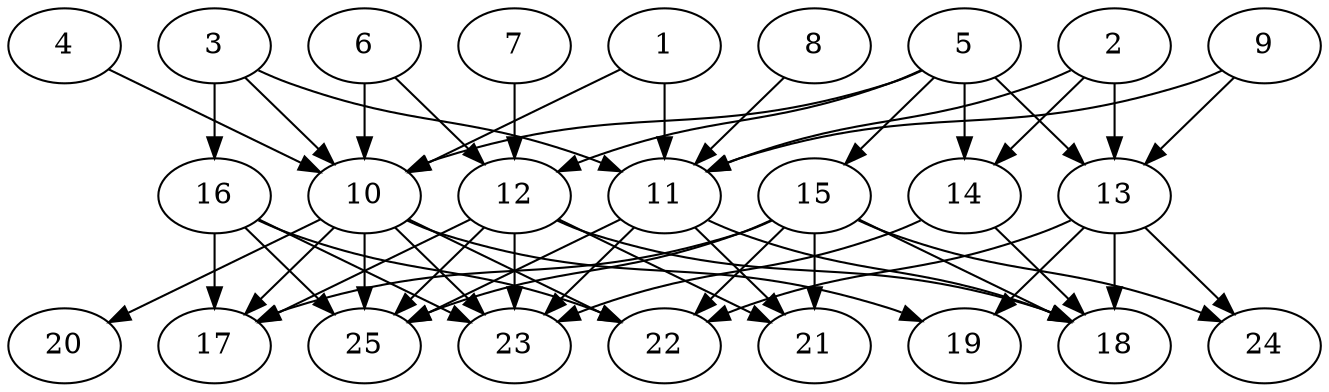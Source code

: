 // DAG automatically generated by daggen at Thu Oct  3 14:00:39 2019
// ./daggen --dot -n 25 --ccr 0.5 --fat 0.7 --regular 0.5 --density 0.7 --mindata 5242880 --maxdata 52428800 
digraph G {
  1 [size="27281408", alpha="0.03", expect_size="13640704"] 
  1 -> 10 [size ="13640704"]
  1 -> 11 [size ="13640704"]
  2 [size="12935168", alpha="0.12", expect_size="6467584"] 
  2 -> 11 [size ="6467584"]
  2 -> 13 [size ="6467584"]
  2 -> 14 [size ="6467584"]
  3 [size="10827776", alpha="0.04", expect_size="5413888"] 
  3 -> 10 [size ="5413888"]
  3 -> 11 [size ="5413888"]
  3 -> 16 [size ="5413888"]
  4 [size="36206592", alpha="0.20", expect_size="18103296"] 
  4 -> 10 [size ="18103296"]
  5 [size="64647168", alpha="0.20", expect_size="32323584"] 
  5 -> 10 [size ="32323584"]
  5 -> 12 [size ="32323584"]
  5 -> 13 [size ="32323584"]
  5 -> 14 [size ="32323584"]
  5 -> 15 [size ="32323584"]
  6 [size="30611456", alpha="0.05", expect_size="15305728"] 
  6 -> 10 [size ="15305728"]
  6 -> 12 [size ="15305728"]
  7 [size="53084160", alpha="0.04", expect_size="26542080"] 
  7 -> 12 [size ="26542080"]
  8 [size="61554688", alpha="0.10", expect_size="30777344"] 
  8 -> 11 [size ="30777344"]
  9 [size="11288576", alpha="0.01", expect_size="5644288"] 
  9 -> 11 [size ="5644288"]
  9 -> 13 [size ="5644288"]
  10 [size="19744768", alpha="0.07", expect_size="9872384"] 
  10 -> 17 [size ="9872384"]
  10 -> 19 [size ="9872384"]
  10 -> 20 [size ="9872384"]
  10 -> 22 [size ="9872384"]
  10 -> 23 [size ="9872384"]
  10 -> 25 [size ="9872384"]
  11 [size="95449088", alpha="0.15", expect_size="47724544"] 
  11 -> 18 [size ="47724544"]
  11 -> 21 [size ="47724544"]
  11 -> 23 [size ="47724544"]
  11 -> 25 [size ="47724544"]
  12 [size="14346240", alpha="0.08", expect_size="7173120"] 
  12 -> 17 [size ="7173120"]
  12 -> 18 [size ="7173120"]
  12 -> 21 [size ="7173120"]
  12 -> 23 [size ="7173120"]
  12 -> 25 [size ="7173120"]
  13 [size="72894464", alpha="0.15", expect_size="36447232"] 
  13 -> 18 [size ="36447232"]
  13 -> 19 [size ="36447232"]
  13 -> 22 [size ="36447232"]
  13 -> 24 [size ="36447232"]
  14 [size="93638656", alpha="0.01", expect_size="46819328"] 
  14 -> 18 [size ="46819328"]
  14 -> 23 [size ="46819328"]
  15 [size="92211200", alpha="0.16", expect_size="46105600"] 
  15 -> 17 [size ="46105600"]
  15 -> 18 [size ="46105600"]
  15 -> 21 [size ="46105600"]
  15 -> 22 [size ="46105600"]
  15 -> 24 [size ="46105600"]
  15 -> 25 [size ="46105600"]
  16 [size="91015168", alpha="0.06", expect_size="45507584"] 
  16 -> 17 [size ="45507584"]
  16 -> 22 [size ="45507584"]
  16 -> 23 [size ="45507584"]
  16 -> 25 [size ="45507584"]
  17 [size="19077120", alpha="0.06", expect_size="9538560"] 
  18 [size="39376896", alpha="0.15", expect_size="19688448"] 
  19 [size="88453120", alpha="0.06", expect_size="44226560"] 
  20 [size="90886144", alpha="0.09", expect_size="45443072"] 
  21 [size="29966336", alpha="0.15", expect_size="14983168"] 
  22 [size="101382144", alpha="0.02", expect_size="50691072"] 
  23 [size="45303808", alpha="0.09", expect_size="22651904"] 
  24 [size="20772864", alpha="0.01", expect_size="10386432"] 
  25 [size="26632192", alpha="0.05", expect_size="13316096"] 
}
